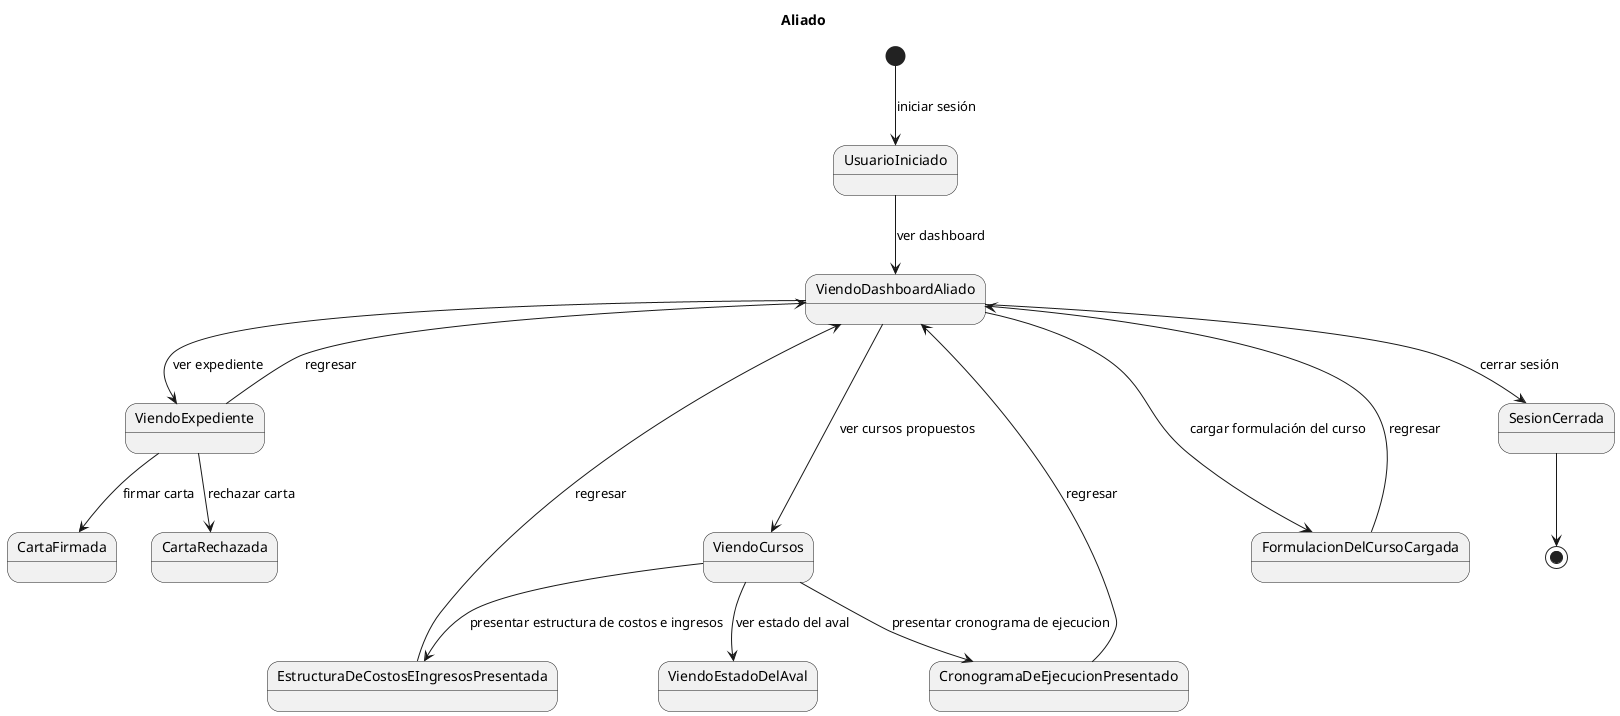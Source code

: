 @startuml DiagramaDeEstadoRelacionAliado
title Aliado

[*] --> UsuarioIniciado : iniciar sesión
UsuarioIniciado --> ViendoDashboardAliado: ver dashboard
ViendoDashboardAliado --> ViendoExpediente : ver expediente
ViendoExpediente --> CartaFirmada : firmar carta
ViendoExpediente --> CartaRechazada : rechazar carta
ViendoExpediente --> ViendoDashboardAliado : regresar
ViendoDashboardAliado ---> ViendoCursos : ver cursos propuestos
ViendoCursos --> ViendoEstadoDelAval : ver estado del aval
ViendoCursos --> CronogramaDeEjecucionPresentado : presentar cronograma de ejecucion
CronogramaDeEjecucionPresentado --> ViendoDashboardAliado : regresar
ViendoCursos --> EstructuraDeCostosEIngresosPresentada : presentar estructura de costos e ingresos
EstructuraDeCostosEIngresosPresentada --> ViendoDashboardAliado : regresar
ViendoDashboardAliado ---> FormulacionDelCursoCargada : cargar formulación del curso
FormulacionDelCursoCargada --> ViendoDashboardAliado : regresar
ViendoDashboardAliado --> SesionCerrada : cerrar sesión 
SesionCerrada --> [*]

@enduml